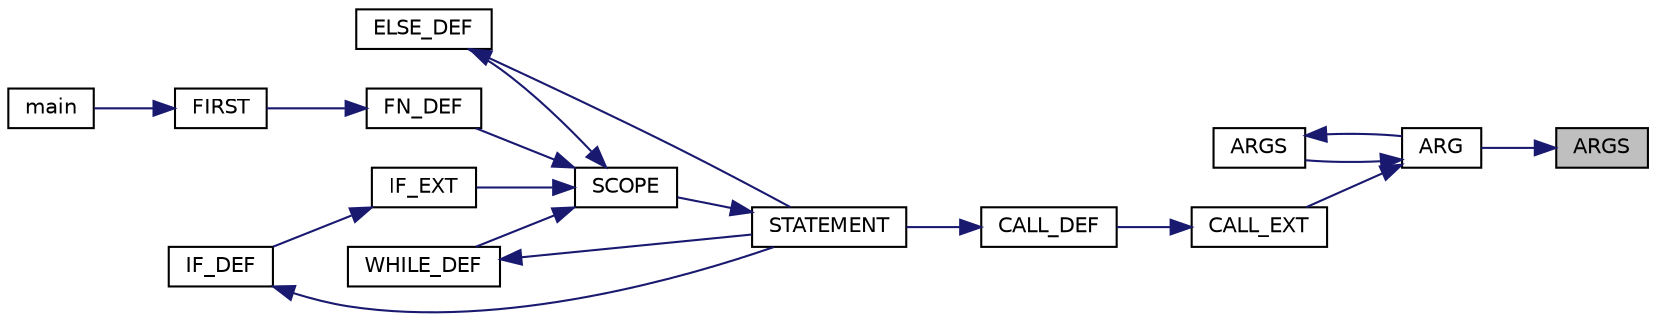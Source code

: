 digraph "ARGS"
{
 // LATEX_PDF_SIZE
  edge [fontname="Helvetica",fontsize="10",labelfontname="Helvetica",labelfontsize="10"];
  node [fontname="Helvetica",fontsize="10",shape=record];
  rankdir="RL";
  Node1 [label="ARGS",height=0.2,width=0.4,color="black", fillcolor="grey75", style="filled", fontcolor="black",tooltip="Function for processing another argument which is in queue."];
  Node1 -> Node2 [dir="back",color="midnightblue",fontsize="10",style="solid",fontname="Helvetica"];
  Node2 [label="ARG",height=0.2,width=0.4,color="black", fillcolor="white", style="filled",URL="$syntactic__analysis_8c.html#a83f44b9d12d581ea924af4ba707819c3",tooltip="Function for processing argument of called function."];
  Node2 -> Node3 [dir="back",color="midnightblue",fontsize="10",style="solid",fontname="Helvetica"];
  Node3 [label="ARGS",height=0.2,width=0.4,color="black", fillcolor="white", style="filled",URL="$syntactic__analysis_8c.html#a271ef1f0dc6a029b233bcb024b19b116",tooltip="Function for processing another argument which is in queue."];
  Node3 -> Node2 [dir="back",color="midnightblue",fontsize="10",style="solid",fontname="Helvetica"];
  Node2 -> Node4 [dir="back",color="midnightblue",fontsize="10",style="solid",fontname="Helvetica"];
  Node4 [label="CALL_EXT",height=0.2,width=0.4,color="black", fillcolor="white", style="filled",URL="$syntactic__analysis_8c.html#ade39708cf9c0a95b1e75a94b3982f1aa",tooltip="Extended function for CALL_DEF()"];
  Node4 -> Node5 [dir="back",color="midnightblue",fontsize="10",style="solid",fontname="Helvetica"];
  Node5 [label="CALL_DEF",height=0.2,width=0.4,color="black", fillcolor="white", style="filled",URL="$syntactic__analysis_8c.html#a2999c303cc3fb4692b7e96d9a22e9c03",tooltip="Processes calling functions, variables."];
  Node5 -> Node6 [dir="back",color="midnightblue",fontsize="10",style="solid",fontname="Helvetica"];
  Node6 [label="STATEMENT",height=0.2,width=0.4,color="black", fillcolor="white", style="filled",URL="$syntactic__analysis_8c.html#a7eac9e4351cf87fecd3e9a66cf5f28d8",tooltip="Processes the commands, coditions, ..."];
  Node6 -> Node7 [dir="back",color="midnightblue",fontsize="10",style="solid",fontname="Helvetica"];
  Node7 [label="SCOPE",height=0.2,width=0.4,color="black", fillcolor="white", style="filled",URL="$syntactic__analysis_8c.html#a7d21e9db61747d6734d9a7f27d33b4f4",tooltip="Function for determining the depth of infestation."];
  Node7 -> Node8 [dir="back",color="midnightblue",fontsize="10",style="solid",fontname="Helvetica"];
  Node8 [label="ELSE_DEF",height=0.2,width=0.4,color="black", fillcolor="white", style="filled",URL="$syntactic__analysis_8c.html#a047deda12297b3a39f2d50261fd7de70",tooltip="Processes else condition."];
  Node8 -> Node6 [dir="back",color="midnightblue",fontsize="10",style="solid",fontname="Helvetica"];
  Node7 -> Node9 [dir="back",color="midnightblue",fontsize="10",style="solid",fontname="Helvetica"];
  Node9 [label="FN_DEF",height=0.2,width=0.4,color="black", fillcolor="white", style="filled",URL="$syntactic__analysis_8c.html#afb9892407a0399d61e51261ff730599a",tooltip="Processes function declaration."];
  Node9 -> Node10 [dir="back",color="midnightblue",fontsize="10",style="solid",fontname="Helvetica"];
  Node10 [label="FIRST",height=0.2,width=0.4,color="black", fillcolor="white", style="filled",URL="$syntactic__analysis_8c.html#a607ec0964227a0c6c98fd79770e51c11",tooltip="Processes the FIRST rule in the syntactic analysis."];
  Node10 -> Node11 [dir="back",color="midnightblue",fontsize="10",style="solid",fontname="Helvetica"];
  Node11 [label="main",height=0.2,width=0.4,color="black", fillcolor="white", style="filled",URL="$main_8c.html#a3c04138a5bfe5d72780bb7e82a18e627",tooltip=" "];
  Node7 -> Node12 [dir="back",color="midnightblue",fontsize="10",style="solid",fontname="Helvetica"];
  Node12 [label="IF_EXT",height=0.2,width=0.4,color="black", fillcolor="white", style="filled",URL="$syntactic__analysis_8c.html#af131918ae0d8a1cc29cb2c8d6dc13aff",tooltip="Extended function for CALL_DEF()"];
  Node12 -> Node13 [dir="back",color="midnightblue",fontsize="10",style="solid",fontname="Helvetica"];
  Node13 [label="IF_DEF",height=0.2,width=0.4,color="black", fillcolor="white", style="filled",URL="$syntactic__analysis_8c.html#ac9b33c13aa831335429748838739aef7",tooltip="Processes if condition."];
  Node13 -> Node6 [dir="back",color="midnightblue",fontsize="10",style="solid",fontname="Helvetica"];
  Node7 -> Node14 [dir="back",color="midnightblue",fontsize="10",style="solid",fontname="Helvetica"];
  Node14 [label="WHILE_DEF",height=0.2,width=0.4,color="black", fillcolor="white", style="filled",URL="$syntactic__analysis_8c.html#a13efec100d0c39c874c413765ded4d10",tooltip="Processes while loop."];
  Node14 -> Node6 [dir="back",color="midnightblue",fontsize="10",style="solid",fontname="Helvetica"];
}

